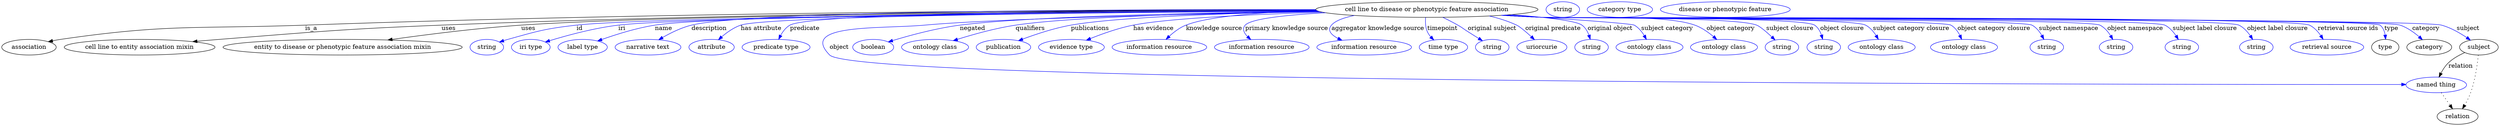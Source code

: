 digraph {
	graph [bb="0,0,5726.6,283"];
	node [label="\N"];
	"cell line to disease or phenotypic feature association"	[height=0.5,
		label="cell line to disease or phenotypic feature association",
		pos="3267.4,265",
		width=7.0771];
	association	[height=0.5,
		pos="62.394,178",
		width=1.7332];
	"cell line to disease or phenotypic feature association" -> association	[label=is_a,
		lp="717.39,221.5",
		pos="e,106.47,190.83 3012.6,264.25 2551.6,263.86 1548.7,259.22 703.39,229 449.8,219.93 384.44,233.02 133.39,196 127.91,195.19 122.22,\
194.16 116.57,193.01"];
	"cell line to entity association mixin"	[height=0.5,
		pos="315.39,178",
		width=4.8024];
	"cell line to disease or phenotypic feature association" -> "cell line to entity association mixin"	[label=uses,
		lp="1023.9,221.5",
		pos="e,436.75,190.82 3012.7,264.13 2594,263.43 1734.5,258.14 1007.4,229 780.44,219.91 723.83,213.9 497.39,196 481,194.7 463.78,193.24 \
446.75,191.72"];
	"entity to disease or phenotypic feature association mixin"	[height=0.5,
		pos="780.39,178",
		width=7.6188];
	"cell line to disease or phenotypic feature association" -> "entity to disease or phenotypic feature association mixin"	[label=uses,
		lp="1206.9,221.5",
		pos="e,884.16,194.7 3014.1,263.05 2540.5,260.71 1537.4,253.01 1190.4,229 1090,222.05 976.37,207.68 894.27,196.13"];
	id	[color=blue,
		height=0.5,
		label=string,
		pos="1111.4,178",
		width=1.0652];
	"cell line to disease or phenotypic feature association" -> id	[color=blue,
		label=id,
		lp="1324.4,221.5",
		pos="e,1140.4,189.97 3015.5,262.12 2526.3,258.09 1481.4,247.43 1317.4,229 1246.1,220.99 1228.5,215.35 1159.4,196 1156.3,195.13 1153.1,\
194.16 1149.9,193.14",
		style=solid];
	iri	[color=blue,
		height=0.5,
		label="iri type",
		pos="1212.4,178",
		width=1.2277];
	"cell line to disease or phenotypic feature association" -> iri	[color=blue,
		label=iri,
		lp="1421.4,221.5",
		pos="e,1245.7,190.01 3015.7,262.05 2545.6,258.01 1567.8,247.48 1413.4,229 1357.9,222.36 1295.8,205.37 1255.5,193.03",
		style=solid];
	name	[color=blue,
		height=0.5,
		label="label type",
		pos="1331.4,178",
		width=1.5707];
	"cell line to disease or phenotypic feature association" -> name	[color=blue,
		label=name,
		lp="1517.4,221.5",
		pos="e,1365.7,192.35 3014.2,262.81 2560.5,260.11 1642.7,251.88 1497.4,229 1455.1,222.34 1408.5,207.64 1375.5,195.89",
		style=solid];
	description	[color=blue,
		height=0.5,
		label="narrative text",
		pos="1481.4,178",
		width=2.0943];
	"cell line to disease or phenotypic feature association" -> description	[color=blue,
		label=description,
		lp="1620.9,221.5",
		pos="e,1505.8,195.24 3016.6,261.72 2563.4,257.19 1648.6,246 1580.4,229 1557.1,223.2 1533,211.2 1514.5,200.41",
		style=solid];
	"has attribute"	[color=blue,
		height=0.5,
		label=attribute,
		pos="1626.4,178",
		width=1.4443];
	"cell line to disease or phenotypic feature association" -> "has attribute"	[color=blue,
		label="has attribute",
		lp="1740.4,221.5",
		pos="e,1642,195.18 3015.1,262.4 2586,259.11 1754.6,250.06 1693.4,229 1677.2,223.43 1661.8,212.4 1649.8,202.11",
		style=solid];
	predicate	[color=blue,
		height=0.5,
		label="predicate type",
		pos="1774.4,178",
		width=2.1665];
	"cell line to disease or phenotypic feature association" -> predicate	[color=blue,
		label=predicate,
		lp="1840.4,221.5",
		pos="e,1780.4,196.13 3012.6,264.07 2607.8,263.32 1857.9,257.98 1806.4,229 1797,223.69 1789.9,214.33 1784.8,205.13",
		style=solid];
	object	[color=blue,
		height=0.5,
		label="named thing",
		pos="5584.4,91",
		width=1.9318];
	"cell line to disease or phenotypic feature association" -> object	[color=blue,
		label=object,
		lp="1919.4,178",
		pos="e,5514.6,91.943 3022.5,260.03 2737.4,254.8 2284,244.42 2114.4,229 2013.6,219.84 1826.5,232.22 1897.4,160 1962.8,93.377 4971.8,91.711 \
5504.3,91.938",
		style=solid];
	negated	[color=blue,
		height=0.5,
		label=boolean,
		pos="1997.4,178",
		width=1.2999];
	"cell line to disease or phenotypic feature association" -> negated	[color=blue,
		label=negated,
		lp="2224.4,221.5",
		pos="e,2032,190.37 3017.5,261.44 2751.5,257.72 2348.2,248.93 2195.4,229 2141.6,221.98 2081.4,205.49 2041.6,193.35",
		style=solid];
	qualifiers	[color=blue,
		height=0.5,
		label="ontology class",
		pos="2138.4,178",
		width=2.1304];
	"cell line to disease or phenotypic feature association" -> qualifiers	[color=blue,
		label=qualifiers,
		lp="2356.9,221.5",
		pos="e,2180.1,193.18 3018.5,261.14 2784.7,257.3 2452.2,248.53 2323.4,229 2277.5,222.05 2226.8,207.84 2190,196.34",
		style=solid];
	publications	[color=blue,
		height=0.5,
		label=publication,
		pos="2295.4,178",
		width=1.7332];
	"cell line to disease or phenotypic feature association" -> publications	[color=blue,
		label=publications,
		lp="2494.4,221.5",
		pos="e,2329.8,193.06 3019.6,260.68 2819.9,256.65 2555.6,247.87 2450.4,229 2412,222.11 2369.9,208.11 2339.3,196.67",
		style=solid];
	"has evidence"	[color=blue,
		height=0.5,
		label="evidence type",
		pos="2451.4,178",
		width=2.0943];
	"cell line to disease or phenotypic feature association" -> "has evidence"	[color=blue,
		label="has evidence",
		lp="2639.9,221.5",
		pos="e,2485.6,194.18 3028.1,258.78 2868.6,253.92 2674,244.94 2593.4,229 2559.4,222.29 2522.6,209.15 2495,198.02",
		style=solid];
	"knowledge source"	[color=blue,
		height=0.5,
		label="information resource",
		pos="2653.4,178",
		width=3.015];
	"cell line to disease or phenotypic feature association" -> "knowledge source"	[color=blue,
		label="knowledge source",
		lp="2778.9,221.5",
		pos="e,2668.6,196.17 3014.2,262.87 2895.6,259.33 2768.7,250.36 2714.4,229 2700,223.35 2686.5,212.99 2675.9,203.16",
		style=solid];
	"primary knowledge source"	[color=blue,
		height=0.5,
		label="information resource",
		pos="2888.4,178",
		width=3.015];
	"cell line to disease or phenotypic feature association" -> "primary knowledge source"	[color=blue,
		label="primary knowledge source",
		lp="2945.4,221.5",
		pos="e,2863.1,195.6 3035.1,257.56 2947,252.68 2864.3,244.09 2850.4,229 2842.8,220.79 2847.4,211.15 2855.6,202.54",
		style=solid];
	"aggregator knowledge source"	[color=blue,
		height=0.5,
		label="information resource",
		pos="3123.4,178",
		width=3.015];
	"cell line to disease or phenotypic feature association" -> "aggregator knowledge source"	[color=blue,
		label="aggregator knowledge source",
		lp="3154.9,221.5",
		pos="e,3072.6,194.03 3100.8,251.32 3076.6,246.2 3057,239.03 3048.4,229 3038,216.84 3047.9,206.43 3063.4,198.31",
		style=solid];
	timepoint	[color=blue,
		height=0.5,
		label="time type",
		pos="3305.4,178",
		width=1.5346];
	"cell line to disease or phenotypic feature association" -> timepoint	[color=blue,
		label=timepoint,
		lp="3303.4,221.5",
		pos="e,3283.3,194.53 3264.5,246.62 3263.6,236.66 3263.9,224.16 3268.4,214 3270.3,209.58 3273.2,205.46 3276.4,201.7",
		style=solid];
	"original subject"	[color=blue,
		height=0.5,
		label=string,
		pos="3417.4,178",
		width=1.0652];
	"cell line to disease or phenotypic feature association" -> "original subject"	[color=blue,
		label="original subject",
		lp="3417.4,221.5",
		pos="e,3395.3,192.7 3304,247.02 3315.2,241.54 3327.4,235.26 3338.4,229 3349,222.96 3351.1,220.57 3361.4,214 3369.6,208.79 3378.4,203.21 \
3386.7,198.07",
		style=solid];
	"original predicate"	[color=blue,
		height=0.5,
		label=uriorcurie,
		pos="3531.4,178",
		width=1.5887];
	"cell line to disease or phenotypic feature association" -> "original predicate"	[color=blue,
		label="original predicate",
		lp="3556.9,221.5",
		pos="e,3514.4,195.43 3410.4,250.1 3432.1,245.06 3453.8,238.23 3473.4,229 3480.9,225.48 3494.7,213.61 3507,202.31",
		style=solid];
	"original object"	[color=blue,
		height=0.5,
		label=string,
		pos="3645.4,178",
		width=1.0652];
	"cell line to disease or phenotypic feature association" -> "original object"	[color=blue,
		label="original object",
		lp="3687.9,221.5",
		pos="e,3642.4,196.18 3460.8,253.27 3536.6,247.5 3609,239.41 3623.4,229 3631.1,223.42 3636.1,214.54 3639.4,205.8",
		style=solid];
	"subject category"	[color=blue,
		height=0.5,
		label="ontology class",
		pos="3778.4,178",
		width=2.1304];
	"cell line to disease or phenotypic feature association" -> "subject category"	[color=blue,
		label="subject category",
		lp="3818.9,221.5",
		pos="e,3771.3,195.98 3449.5,252.39 3581.1,243.72 3736.8,232.76 3743.4,229 3753.1,223.5 3760.7,214.1 3766.3,204.93",
		style=solid];
	"object category"	[color=blue,
		height=0.5,
		label="ontology class",
		pos="3949.4,178",
		width=2.1304];
	"cell line to disease or phenotypic feature association" -> "object category"	[color=blue,
		label="object category",
		lp="3964.9,221.5",
		pos="e,3932.9,195.75 3446.3,252.16 3474.8,250.37 3503.9,248.59 3531.4,247 3609.4,242.49 3808.9,255.5 3882.4,229 3898.1,223.32 3913.3,\
212.6 3925.2,202.54",
		style=solid];
	"subject closure"	[color=blue,
		height=0.5,
		label=string,
		pos="4082.4,178",
		width=1.0652];
	"cell line to disease or phenotypic feature association" -> "subject closure"	[color=blue,
		label="subject closure",
		lp="4100.9,221.5",
		pos="e,4066.6,194.71 3443.4,251.98 3472.8,250.17 3503,248.43 3531.4,247 3586.1,244.24 3973.4,249.02 4024.4,229 4032.3,225.9 4046.7,213.48 \
4059.2,201.8",
		style=solid];
	"object closure"	[color=blue,
		height=0.5,
		label=string,
		pos="4178.4,178",
		width=1.0652];
	"cell line to disease or phenotypic feature association" -> "object closure"	[color=blue,
		label="object closure",
		lp="4220.4,221.5",
		pos="e,4176,196.39 3442,251.88 3471.8,250.06 3502.5,248.35 3531.4,247 3566.1,245.38 4128.7,248.67 4157.4,229 4165.2,223.66 4170.1,214.84 \
4173.2,206.07",
		style=solid];
	"subject category closure"	[color=blue,
		height=0.5,
		label="ontology class",
		pos="4311.4,178",
		width=2.1304];
	"cell line to disease or phenotypic feature association" -> "subject category closure"	[color=blue,
		label="subject category closure",
		lp="4378.9,221.5",
		pos="e,4303.8,196.2 3441.3,251.81 3471.3,249.99 3502.3,248.29 3531.4,247 3572.6,245.17 4237.8,248.03 4274.4,229 4284.6,223.72 4292.7,\
214.23 4298.7,204.92",
		style=solid];
	"object category closure"	[color=blue,
		height=0.5,
		label="ontology class",
		pos="4500.4,178",
		width=2.1304];
	"cell line to disease or phenotypic feature association" -> "object category closure"	[color=blue,
		label="object category closure",
		lp="4568.9,221.5",
		pos="e,4495.1,196.12 3440.2,251.75 3470.6,249.92 3501.9,248.23 3531.4,247 3557.5,245.91 4447.8,242.07 4470.4,229 4479.5,223.73 4486.2,\
214.5 4490.8,205.39",
		style=solid];
	"subject namespace"	[color=blue,
		height=0.5,
		label=string,
		pos="4690.4,178",
		width=1.0652];
	"cell line to disease or phenotypic feature association" -> "subject namespace"	[color=blue,
		label="subject namespace",
		lp="4740.4,221.5",
		pos="e,4683.7,196.2 3439.5,251.71 3470.1,249.87 3501.7,248.19 3531.4,247 3562.6,245.75 4628.9,243.84 4656.4,229 4666.1,223.77 4673.6,\
214.41 4679,205.2",
		style=solid];
	"object namespace"	[color=blue,
		height=0.5,
		label=string,
		pos="4849.4,178",
		width=1.0652];
	"cell line to disease or phenotypic feature association" -> "object namespace"	[color=blue,
		label="object namespace",
		lp="4893.4,221.5",
		pos="e,4842,195.75 3439.2,251.68 3469.9,249.84 3501.6,248.17 3531.4,247 3567,245.61 4780.7,245.24 4812.4,229 4822.7,223.7 4830.9,214.02 \
4836.9,204.58",
		style=solid];
	"subject label closure"	[color=blue,
		height=0.5,
		label=string,
		pos="5000.4,178",
		width=1.0652];
	"cell line to disease or phenotypic feature association" -> "subject label closure"	[color=blue,
		label="subject label closure",
		lp="5053.4,221.5",
		pos="e,4992.4,195.78 3438.8,251.67 3469.6,249.82 3501.4,248.15 3531.4,247 3571.1,245.47 4925.8,246.65 4961.4,229 4972.1,223.68 4980.8,\
213.86 4987.2,204.32",
		style=solid];
	"object label closure"	[color=blue,
		height=0.5,
		label=string,
		pos="5171.4,178",
		width=1.0652];
	"cell line to disease or phenotypic feature association" -> "object label closure"	[color=blue,
		label="object label closure",
		lp="5219.9,221.5",
		pos="e,5163.1,195.8 3438.5,251.66 3469.4,249.8 3501.3,248.14 3531.4,247 3575.8,245.32 5091.4,248.48 5131.4,229 5142.3,223.7 5151.1,213.89 \
5157.7,204.35",
		style=solid];
	"retrieval source ids"	[color=blue,
		height=0.5,
		label="retrieval source",
		pos="5333.4,178",
		width=2.347];
	"cell line to disease or phenotypic feature association" -> "retrieval source ids"	[color=blue,
		label="retrieval source ids",
		lp="5381.9,221.5",
		pos="e,5324.8,196.3 3438.5,251.63 3469.4,249.78 3501.3,248.12 3531.4,247 3580.3,245.18 5249.4,250.43 5293.4,229 5304.1,223.78 5312.9,\
214.17 5319.4,204.76",
		style=solid];
	type	[height=0.5,
		pos="5467.4,178",
		width=0.86659];
	"cell line to disease or phenotypic feature association" -> type	[color=blue,
		label=type,
		lp="5481.4,221.5",
		pos="e,5468.2,196.19 3438.1,251.63 3469.1,249.77 3501.2,248.11 3531.4,247 3558.1,246.02 5434.5,245.64 5455.4,229 5462.2,223.55 5465.6,\
214.93 5467.2,206.37",
		style=solid];
	category	[height=0.5,
		pos="5568.4,178",
		width=1.4263];
	"cell line to disease or phenotypic feature association" -> category	[color=blue,
		label=category,
		lp="5560.9,221.5",
		pos="e,5552.8,195.26 3438.1,251.63 3469.1,249.77 3501.2,248.11 3531.4,247 3586.1,244.99 5449.5,246.48 5501.4,229 5517.6,223.54 5533.1,\
212.51 5545.1,202.2",
		style=solid];
	subject	[height=0.5,
		pos="5682.4,178",
		width=1.2277];
	"cell line to disease or phenotypic feature association" -> subject	[color=blue,
		label=subject,
		lp="5657.4,221.5",
		pos="e,5662.9,194.34 3438.1,251.61 3469.1,249.76 3501.2,248.1 3531.4,247 3588.7,244.91 5541.1,244.17 5596.4,229 5617.3,223.26 5638.4,\
211.1 5654.5,200.21",
		style=solid];
	relation	[height=0.5,
		pos="5633.4,18",
		width=1.2999];
	object -> relation	[pos="e,5621.9,35.705 5596,73.174 5602,64.509 5609.4,53.768 5616,44.141",
		style=dotted];
	association_type	[color=blue,
		height=0.5,
		label=string,
		pos="3578.4,265",
		width=1.0652];
	association_category	[color=blue,
		height=0.5,
		label="category type",
		pos="3709.4,265",
		width=2.0762];
	subject -> object	[label=relation,
		lp="5640.4,134.5",
		pos="e,5590.8,108.97 5649.9,165.59 5637.1,159.94 5623,152.13 5612.4,142 5605.4,135.31 5599.7,126.48 5595.3,118.1"];
	subject -> relation	[pos="e,5644.6,35.828 5681,159.99 5678.9,139.02 5674,102.55 5663.4,73 5659.9,63.258 5654.8,53.189 5649.8,44.423",
		style=dotted];
	"cell line to disease or phenotypic feature association_subject"	[color=blue,
		height=0.5,
		label="disease or phenotypic feature",
		pos="3951.4,265",
		width=4.1344];
}
